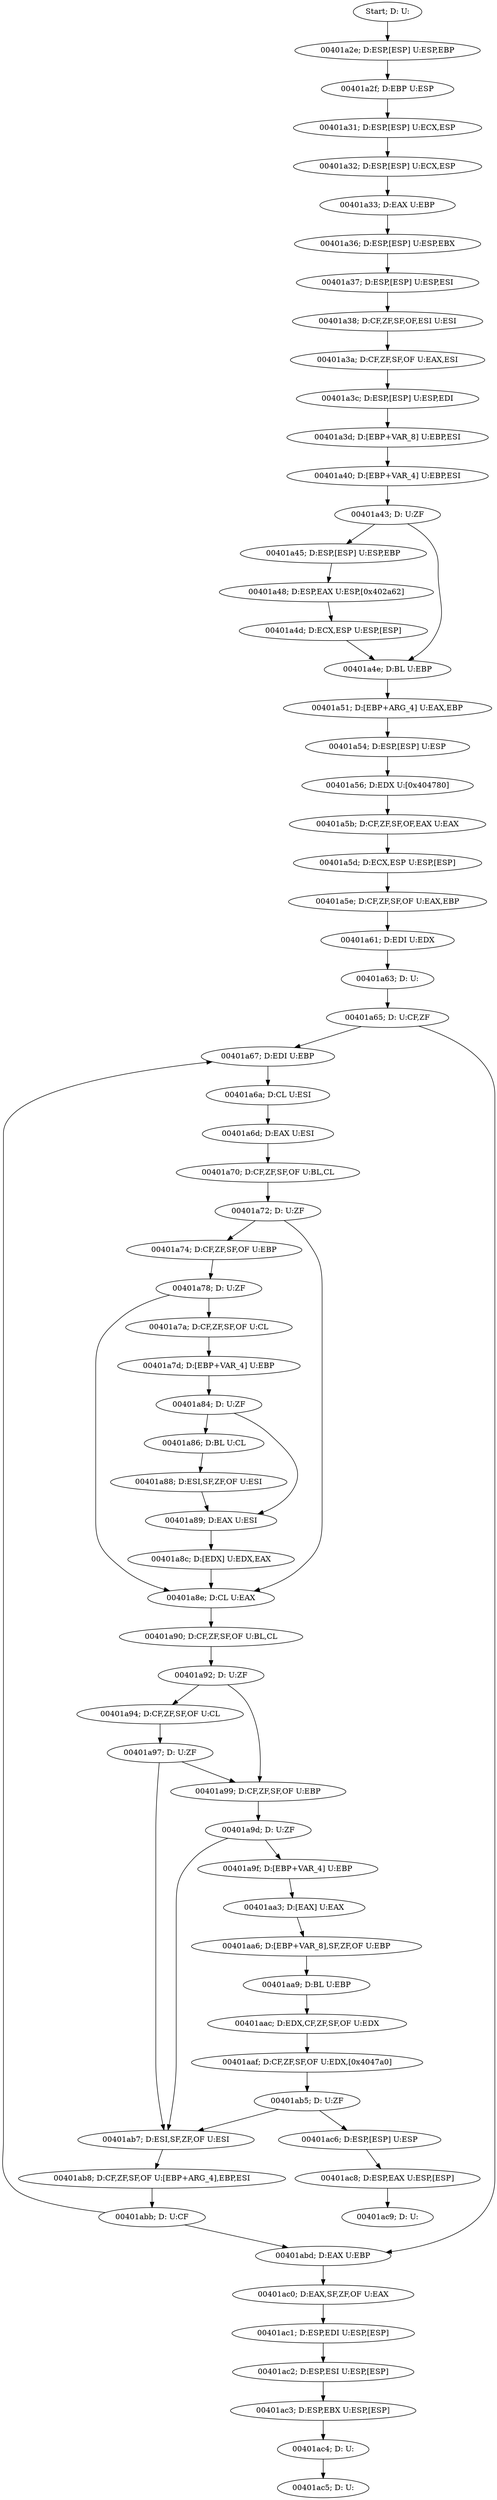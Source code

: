digraph {
	n0 [label="Start; D: U:"]
	n1 [label="00401a2e; D:ESP,[ESP] U:ESP,EBP"]
	n2 [label="00401a2f; D:EBP U:ESP"]
	n3 [label="00401a31; D:ESP,[ESP] U:ECX,ESP"]
	n4 [label="00401a32; D:ESP,[ESP] U:ECX,ESP"]
	n5 [label="00401a33; D:EAX U:EBP"]
	n6 [label="00401a36; D:ESP,[ESP] U:ESP,EBX"]
	n7 [label="00401a37; D:ESP,[ESP] U:ESP,ESI"]
	n8 [label="00401a38; D:CF,ZF,SF,OF,ESI U:ESI"]
	n9 [label="00401a3a; D:CF,ZF,SF,OF U:EAX,ESI"]
	n10 [label="00401a3c; D:ESP,[ESP] U:ESP,EDI"]
	n11 [label="00401a3d; D:[EBP+VAR_8] U:EBP,ESI"]
	n12 [label="00401a40; D:[EBP+VAR_4] U:EBP,ESI"]
	n13 [label="00401a43; D: U:ZF"]
	n14 [label="00401a45; D:ESP,[ESP] U:ESP,EBP"]
	n15 [label="00401a48; D:ESP,EAX U:ESP,[0x402a62]"]
	n16 [label="00401a4d; D:ECX,ESP U:ESP,[ESP]"]
	n17 [label="00401a4e; D:BL U:EBP"]
	n18 [label="00401a51; D:[EBP+ARG_4] U:EAX,EBP"]
	n19 [label="00401a54; D:ESP,[ESP] U:ESP"]
	n20 [label="00401a56; D:EDX U:[0x404780]"]
	n21 [label="00401a5b; D:CF,ZF,SF,OF,EAX U:EAX"]
	n22 [label="00401a5d; D:ECX,ESP U:ESP,[ESP]"]
	n23 [label="00401a5e; D:CF,ZF,SF,OF U:EAX,EBP"]
	n24 [label="00401a61; D:EDI U:EDX"]
	n25 [label="00401a63; D: U:"]
	n26 [label="00401a65; D: U:CF,ZF"]
	n27 [label="00401a67; D:EDI U:EBP"]
	n28 [label="00401a6a; D:CL U:ESI"]
	n29 [label="00401a6d; D:EAX U:ESI"]
	n30 [label="00401a70; D:CF,ZF,SF,OF U:BL,CL"]
	n31 [label="00401a72; D: U:ZF"]
	n32 [label="00401a74; D:CF,ZF,SF,OF U:EBP"]
	n33 [label="00401a78; D: U:ZF"]
	n34 [label="00401a7a; D:CF,ZF,SF,OF U:CL"]
	n35 [label="00401a7d; D:[EBP+VAR_4] U:EBP"]
	n36 [label="00401a84; D: U:ZF"]
	n37 [label="00401a86; D:BL U:CL"]
	n38 [label="00401a88; D:ESI,SF,ZF,OF U:ESI"]
	n39 [label="00401a89; D:EAX U:ESI"]
	n40 [label="00401a8c; D:[EDX] U:EDX,EAX"]
	n41 [label="00401a8e; D:CL U:EAX"]
	n42 [label="00401a90; D:CF,ZF,SF,OF U:BL,CL"]
	n43 [label="00401a92; D: U:ZF"]
	n44 [label="00401a94; D:CF,ZF,SF,OF U:CL"]
	n45 [label="00401a97; D: U:ZF"]
	n46 [label="00401a99; D:CF,ZF,SF,OF U:EBP"]
	n47 [label="00401a9d; D: U:ZF"]
	n48 [label="00401a9f; D:[EBP+VAR_4] U:EBP"]
	n49 [label="00401aa3; D:[EAX] U:EAX"]
	n50 [label="00401aa6; D:[EBP+VAR_8],SF,ZF,OF U:EBP"]
	n51 [label="00401aa9; D:BL U:EBP"]
	n52 [label="00401aac; D:EDX,CF,ZF,SF,OF U:EDX"]
	n53 [label="00401aaf; D:CF,ZF,SF,OF U:EDX,[0x4047a0]"]
	n54 [label="00401ab5; D: U:ZF"]
	n55 [label="00401ab7; D:ESI,SF,ZF,OF U:ESI"]
	n56 [label="00401ab8; D:CF,ZF,SF,OF U:[EBP+ARG_4],EBP,ESI"]
	n57 [label="00401abb; D: U:CF"]
	n58 [label="00401abd; D:EAX U:EBP"]
	n59 [label="00401ac0; D:EAX,SF,ZF,OF U:EAX"]
	n60 [label="00401ac1; D:ESP,EDI U:ESP,[ESP]"]
	n61 [label="00401ac2; D:ESP,ESI U:ESP,[ESP]"]
	n62 [label="00401ac3; D:ESP,EBX U:ESP,[ESP]"]
	n63 [label="00401ac4; D: U:"]
	n64 [label="00401ac5; D: U:"]
	n65 [label="00401ac6; D:ESP,[ESP] U:ESP"]
	n66 [label="00401ac8; D:ESP,EAX U:ESP,[ESP]"]
	n67 [label="00401ac9; D: U:"]

	n0 -> n1
	n1 -> n2
	n2 -> n3
	n3 -> n4
	n4 -> n5
	n5 -> n6
	n6 -> n7
	n7 -> n8
	n8 -> n9
	n9 -> n10
	n10 -> n11
	n11 -> n12
	n12 -> n13
	n13 -> n14
	n13 -> n17
	n14 -> n15
	n15 -> n16
	n16 -> n17
	n17 -> n18
	n18 -> n19
	n19 -> n20
	n20 -> n21
	n21 -> n22
	n22 -> n23
	n23 -> n24
	n24 -> n25
	n25 -> n26
	n26 -> n27
	n26 -> n58
	n27 -> n28
	n28 -> n29
	n29 -> n30
	n30 -> n31
	n31 -> n32
	n31 -> n41
	n32 -> n33
	n33 -> n34
	n33 -> n41
	n34 -> n35
	n35 -> n36
	n36 -> n37
	n36 -> n39
	n37 -> n38
	n38 -> n39
	n39 -> n40
	n40 -> n41
	n41 -> n42
	n42 -> n43
	n43 -> n44
	n43 -> n46
	n44 -> n45
	n45 -> n46
	n45 -> n55
	n46 -> n47
	n47 -> n48
	n47 -> n55
	n48 -> n49
	n49 -> n50
	n50 -> n51
	n51 -> n52
	n52 -> n53
	n53 -> n54
	n54 -> n55
	n54 -> n65
	n55 -> n56
	n56 -> n57
	n57 -> n58
	n57 -> n27
	n58 -> n59
	n59 -> n60
	n60 -> n61
	n61 -> n62
	n62 -> n63
	n63 -> n64
	n65 -> n66
	n66 -> n67

}